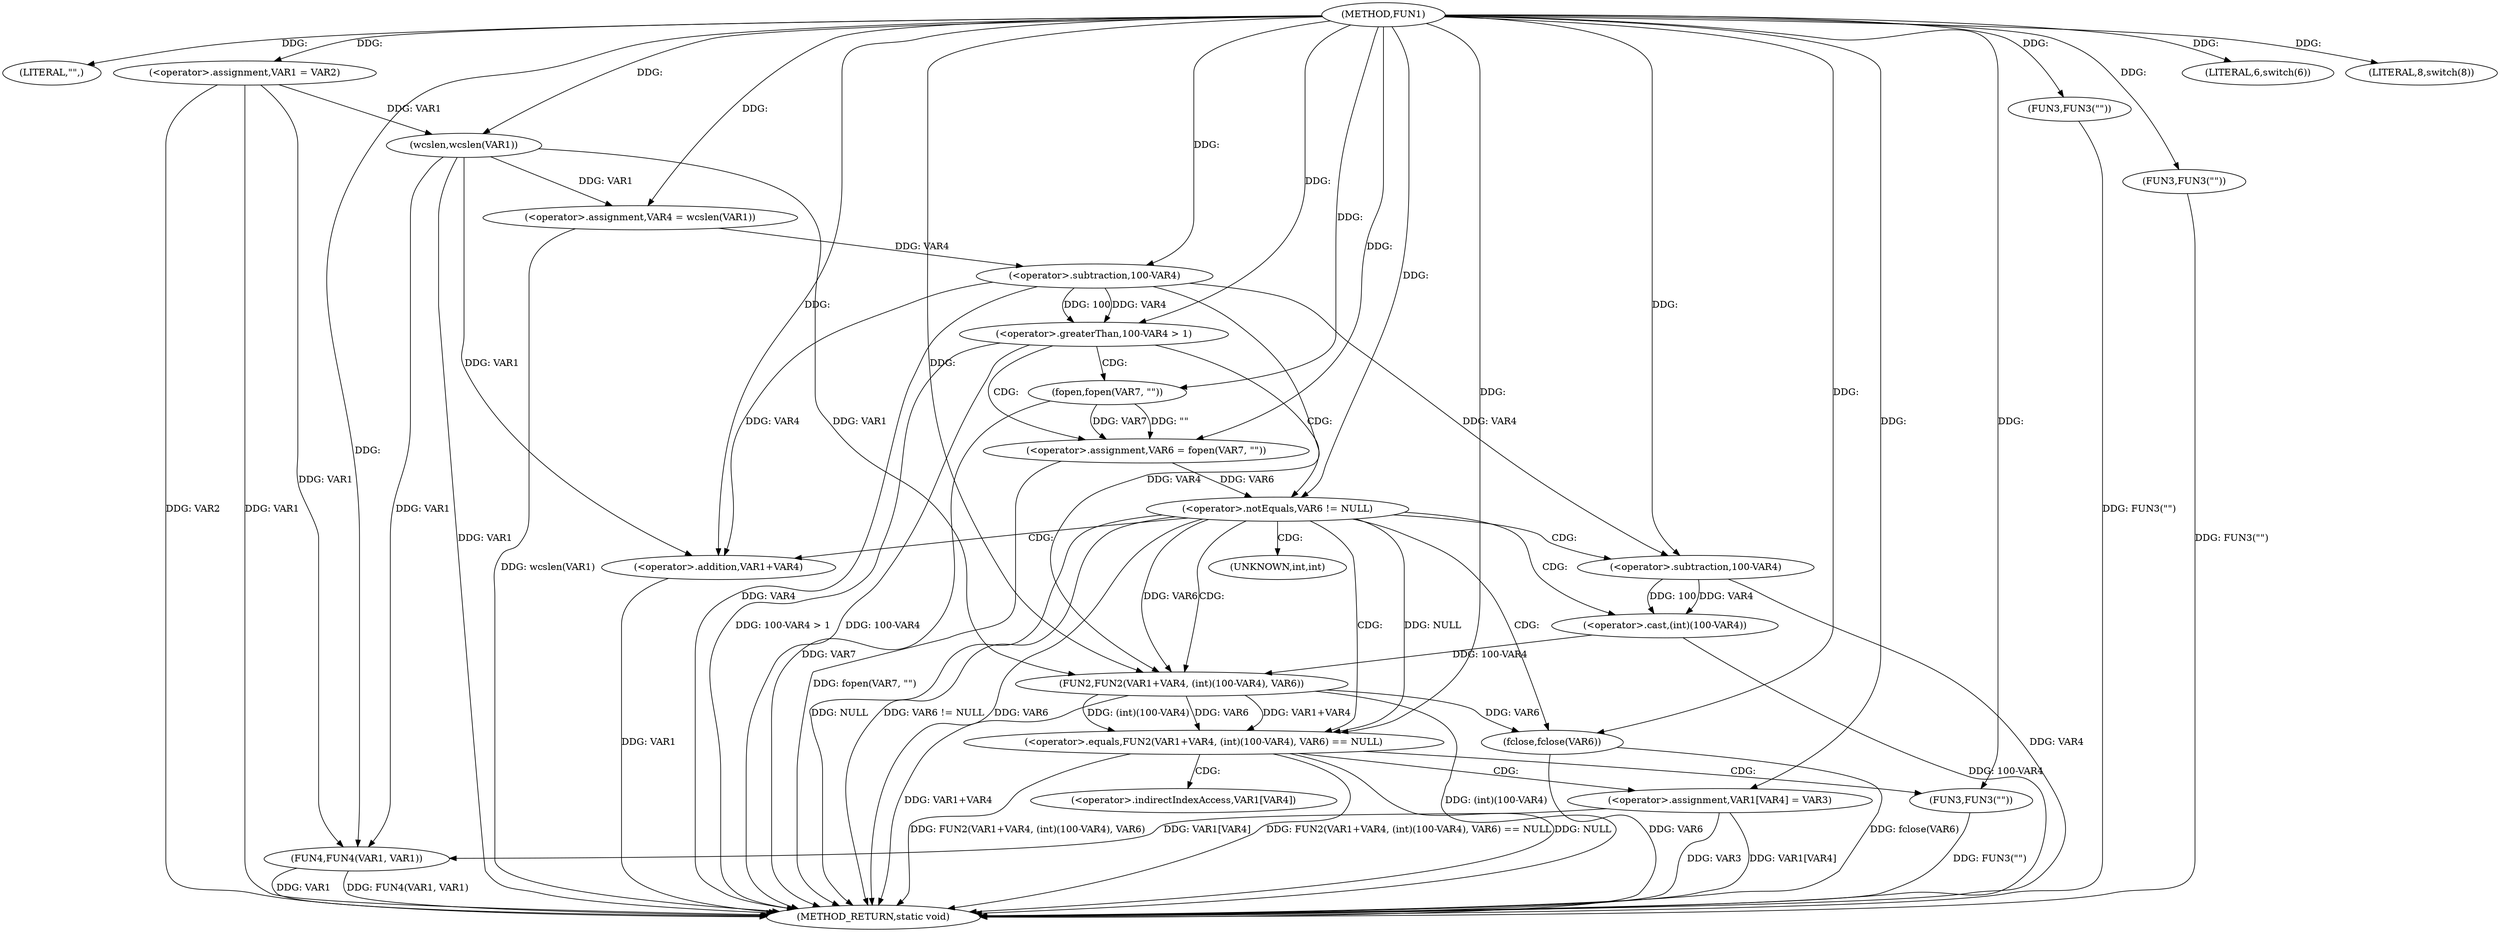 digraph FUN1 {  
"1000100" [label = "(METHOD,FUN1)" ]
"1000175" [label = "(METHOD_RETURN,static void)" ]
"1000103" [label = "(LITERAL,\"\",)" ]
"1000104" [label = "(<operator>.assignment,VAR1 = VAR2)" ]
"1000108" [label = "(LITERAL,6,switch(6))" ]
"1000113" [label = "(<operator>.assignment,VAR4 = wcslen(VAR1))" ]
"1000115" [label = "(wcslen,wcslen(VAR1))" ]
"1000119" [label = "(<operator>.greaterThan,100-VAR4 > 1)" ]
"1000120" [label = "(<operator>.subtraction,100-VAR4)" ]
"1000125" [label = "(<operator>.assignment,VAR6 = fopen(VAR7, \"\"))" ]
"1000127" [label = "(fopen,fopen(VAR7, \"\"))" ]
"1000131" [label = "(<operator>.notEquals,VAR6 != NULL)" ]
"1000136" [label = "(<operator>.equals,FUN2(VAR1+VAR4, (int)(100-VAR4), VAR6) == NULL)" ]
"1000137" [label = "(FUN2,FUN2(VAR1+VAR4, (int)(100-VAR4), VAR6))" ]
"1000138" [label = "(<operator>.addition,VAR1+VAR4)" ]
"1000141" [label = "(<operator>.cast,(int)(100-VAR4))" ]
"1000143" [label = "(<operator>.subtraction,100-VAR4)" ]
"1000149" [label = "(FUN3,FUN3(\"\"))" ]
"1000151" [label = "(<operator>.assignment,VAR1[VAR4] = VAR3)" ]
"1000156" [label = "(fclose,fclose(VAR6))" ]
"1000160" [label = "(FUN3,FUN3(\"\"))" ]
"1000164" [label = "(LITERAL,8,switch(8))" ]
"1000167" [label = "(FUN3,FUN3(\"\"))" ]
"1000171" [label = "(FUN4,FUN4(VAR1, VAR1))" ]
"1000142" [label = "(UNKNOWN,int,int)" ]
"1000152" [label = "(<operator>.indirectIndexAccess,VAR1[VAR4])" ]
  "1000171" -> "1000175"  [ label = "DDG: VAR1"] 
  "1000156" -> "1000175"  [ label = "DDG: VAR6"] 
  "1000104" -> "1000175"  [ label = "DDG: VAR1"] 
  "1000160" -> "1000175"  [ label = "DDG: FUN3(\"\")"] 
  "1000151" -> "1000175"  [ label = "DDG: VAR1[VAR4]"] 
  "1000113" -> "1000175"  [ label = "DDG: wcslen(VAR1)"] 
  "1000149" -> "1000175"  [ label = "DDG: FUN3(\"\")"] 
  "1000125" -> "1000175"  [ label = "DDG: fopen(VAR7, \"\")"] 
  "1000131" -> "1000175"  [ label = "DDG: NULL"] 
  "1000119" -> "1000175"  [ label = "DDG: 100-VAR4 > 1"] 
  "1000131" -> "1000175"  [ label = "DDG: VAR6 != NULL"] 
  "1000131" -> "1000175"  [ label = "DDG: VAR6"] 
  "1000137" -> "1000175"  [ label = "DDG: (int)(100-VAR4)"] 
  "1000138" -> "1000175"  [ label = "DDG: VAR1"] 
  "1000151" -> "1000175"  [ label = "DDG: VAR3"] 
  "1000167" -> "1000175"  [ label = "DDG: FUN3(\"\")"] 
  "1000119" -> "1000175"  [ label = "DDG: 100-VAR4"] 
  "1000141" -> "1000175"  [ label = "DDG: 100-VAR4"] 
  "1000136" -> "1000175"  [ label = "DDG: FUN2(VAR1+VAR4, (int)(100-VAR4), VAR6) == NULL"] 
  "1000120" -> "1000175"  [ label = "DDG: VAR4"] 
  "1000143" -> "1000175"  [ label = "DDG: VAR4"] 
  "1000171" -> "1000175"  [ label = "DDG: FUN4(VAR1, VAR1)"] 
  "1000137" -> "1000175"  [ label = "DDG: VAR1+VAR4"] 
  "1000127" -> "1000175"  [ label = "DDG: VAR7"] 
  "1000156" -> "1000175"  [ label = "DDG: fclose(VAR6)"] 
  "1000136" -> "1000175"  [ label = "DDG: NULL"] 
  "1000115" -> "1000175"  [ label = "DDG: VAR1"] 
  "1000136" -> "1000175"  [ label = "DDG: FUN2(VAR1+VAR4, (int)(100-VAR4), VAR6)"] 
  "1000104" -> "1000175"  [ label = "DDG: VAR2"] 
  "1000100" -> "1000103"  [ label = "DDG: "] 
  "1000100" -> "1000104"  [ label = "DDG: "] 
  "1000100" -> "1000108"  [ label = "DDG: "] 
  "1000115" -> "1000113"  [ label = "DDG: VAR1"] 
  "1000100" -> "1000113"  [ label = "DDG: "] 
  "1000104" -> "1000115"  [ label = "DDG: VAR1"] 
  "1000100" -> "1000115"  [ label = "DDG: "] 
  "1000120" -> "1000119"  [ label = "DDG: 100"] 
  "1000120" -> "1000119"  [ label = "DDG: VAR4"] 
  "1000100" -> "1000120"  [ label = "DDG: "] 
  "1000113" -> "1000120"  [ label = "DDG: VAR4"] 
  "1000100" -> "1000119"  [ label = "DDG: "] 
  "1000127" -> "1000125"  [ label = "DDG: VAR7"] 
  "1000127" -> "1000125"  [ label = "DDG: \"\""] 
  "1000100" -> "1000125"  [ label = "DDG: "] 
  "1000100" -> "1000127"  [ label = "DDG: "] 
  "1000125" -> "1000131"  [ label = "DDG: VAR6"] 
  "1000100" -> "1000131"  [ label = "DDG: "] 
  "1000137" -> "1000136"  [ label = "DDG: VAR1+VAR4"] 
  "1000137" -> "1000136"  [ label = "DDG: (int)(100-VAR4)"] 
  "1000137" -> "1000136"  [ label = "DDG: VAR6"] 
  "1000115" -> "1000137"  [ label = "DDG: VAR1"] 
  "1000100" -> "1000137"  [ label = "DDG: "] 
  "1000120" -> "1000137"  [ label = "DDG: VAR4"] 
  "1000115" -> "1000138"  [ label = "DDG: VAR1"] 
  "1000100" -> "1000138"  [ label = "DDG: "] 
  "1000120" -> "1000138"  [ label = "DDG: VAR4"] 
  "1000141" -> "1000137"  [ label = "DDG: 100-VAR4"] 
  "1000143" -> "1000141"  [ label = "DDG: 100"] 
  "1000143" -> "1000141"  [ label = "DDG: VAR4"] 
  "1000100" -> "1000143"  [ label = "DDG: "] 
  "1000120" -> "1000143"  [ label = "DDG: VAR4"] 
  "1000131" -> "1000137"  [ label = "DDG: VAR6"] 
  "1000131" -> "1000136"  [ label = "DDG: NULL"] 
  "1000100" -> "1000136"  [ label = "DDG: "] 
  "1000100" -> "1000149"  [ label = "DDG: "] 
  "1000100" -> "1000151"  [ label = "DDG: "] 
  "1000137" -> "1000156"  [ label = "DDG: VAR6"] 
  "1000100" -> "1000156"  [ label = "DDG: "] 
  "1000100" -> "1000160"  [ label = "DDG: "] 
  "1000100" -> "1000164"  [ label = "DDG: "] 
  "1000100" -> "1000167"  [ label = "DDG: "] 
  "1000104" -> "1000171"  [ label = "DDG: VAR1"] 
  "1000151" -> "1000171"  [ label = "DDG: VAR1[VAR4]"] 
  "1000115" -> "1000171"  [ label = "DDG: VAR1"] 
  "1000100" -> "1000171"  [ label = "DDG: "] 
  "1000119" -> "1000125"  [ label = "CDG: "] 
  "1000119" -> "1000127"  [ label = "CDG: "] 
  "1000119" -> "1000131"  [ label = "CDG: "] 
  "1000131" -> "1000142"  [ label = "CDG: "] 
  "1000131" -> "1000156"  [ label = "CDG: "] 
  "1000131" -> "1000141"  [ label = "CDG: "] 
  "1000131" -> "1000136"  [ label = "CDG: "] 
  "1000131" -> "1000143"  [ label = "CDG: "] 
  "1000131" -> "1000137"  [ label = "CDG: "] 
  "1000131" -> "1000138"  [ label = "CDG: "] 
  "1000136" -> "1000152"  [ label = "CDG: "] 
  "1000136" -> "1000149"  [ label = "CDG: "] 
  "1000136" -> "1000151"  [ label = "CDG: "] 
}
